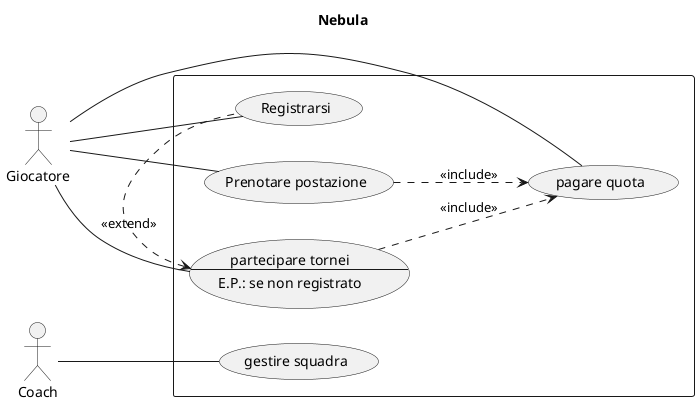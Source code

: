 @startuml
''Non c'è molto controllo sul posizionamento degli elementi grafici,
'' se non tramite la lunghezza delle frecce.


title Nebula
left to right direction

''g=giocvatore
:Coach: as c
:Giocatore: as g
rectangle {
(gestire squadra)
(Registrarsi)
(Prenotare postazione)

usecase pTorn as "partecipare tornei
---
E.P.: se non registrato
"


(pagare quota)
}

c -- (gestire squadra)

g -- (pagare quota)
g - (Prenotare postazione)
g -- (Registrarsi)
g -- pTorn

pTorn ..> (pagare quota) : <<include>>
(Prenotare postazione) ..> (pagare quota) : <<include>>

pTorn <. (Registrarsi) : <<extend>>


@enduml